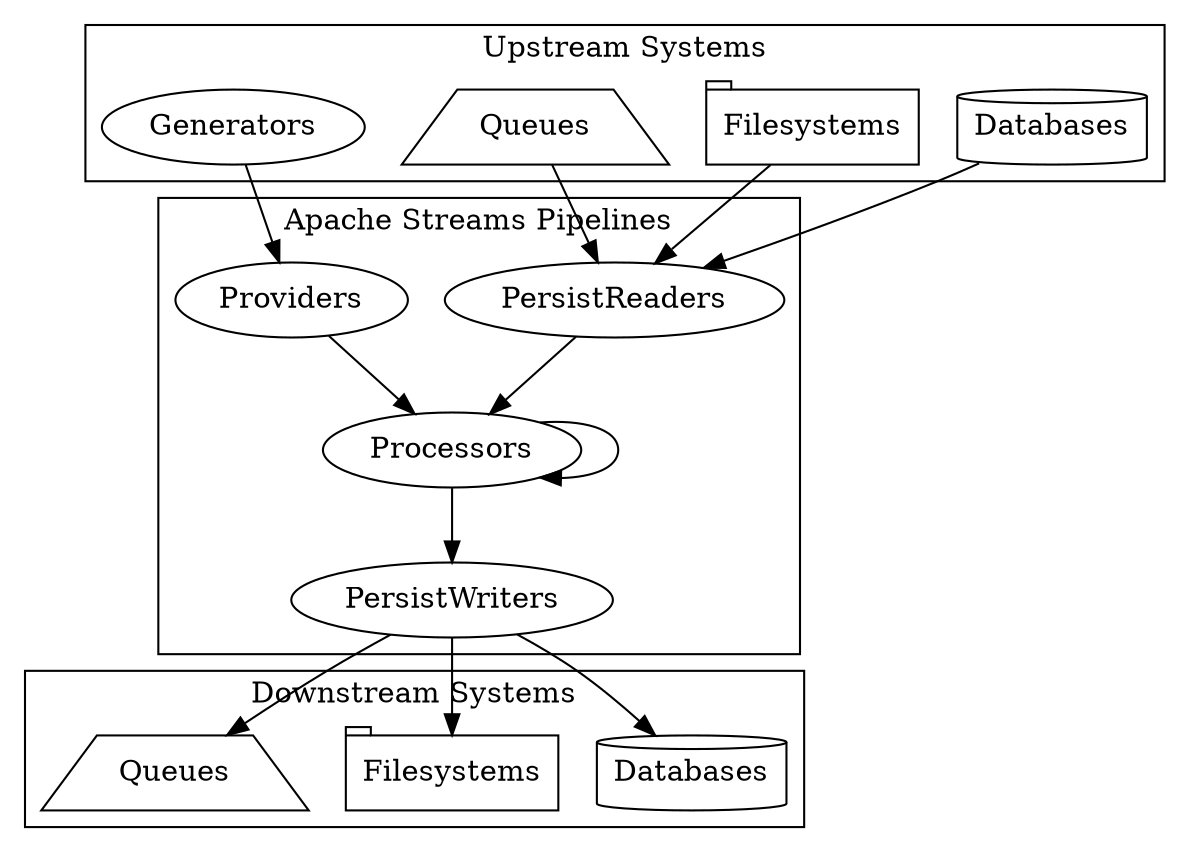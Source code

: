 digraph g {

  graph [compound = true];

  //presentation
  splines = true;
  overlap = false;
  rankdir = TB;

  subgraph cluster_upstream {
    label="Upstream Systems";
    upstream_databases [label="Databases", shape="cylinder"]
    upstream_filesystems [label="Filesystems", shape="tab"]
    upstream_generators [label="Generators"]
    upstream_queues [label="Queues", shape="trapezium"]
  }

  subgraph cluster_streams {
    label="Apache Streams Pipelines";
    providers [label="Providers"]
    persistReaders [label="PersistReaders"]
    processors [label="Processors"]
    persistWriters [label="PersistWriters"]
  }

  subgraph cluster_downstream {
    label="Downstream Systems";
    downstream_databases [label="Databases", shape="cylinder"]
    downstream_filesystems [label="Filesystems", shape="tab"]
    downstream_queues [label="Queues", shape="trapezium"]
  }

  upstream_generators -> providers
  upstream_databases -> persistReaders
  upstream_filesystems -> persistReaders
  upstream_queues -> persistReaders
  providers,persistReaders -> processors
  processors -> processors
  processors -> persistWriters
  persistWriters -> downstream_databases
  persistWriters -> downstream_filesystems
  persistWriters -> downstream_queues

}
